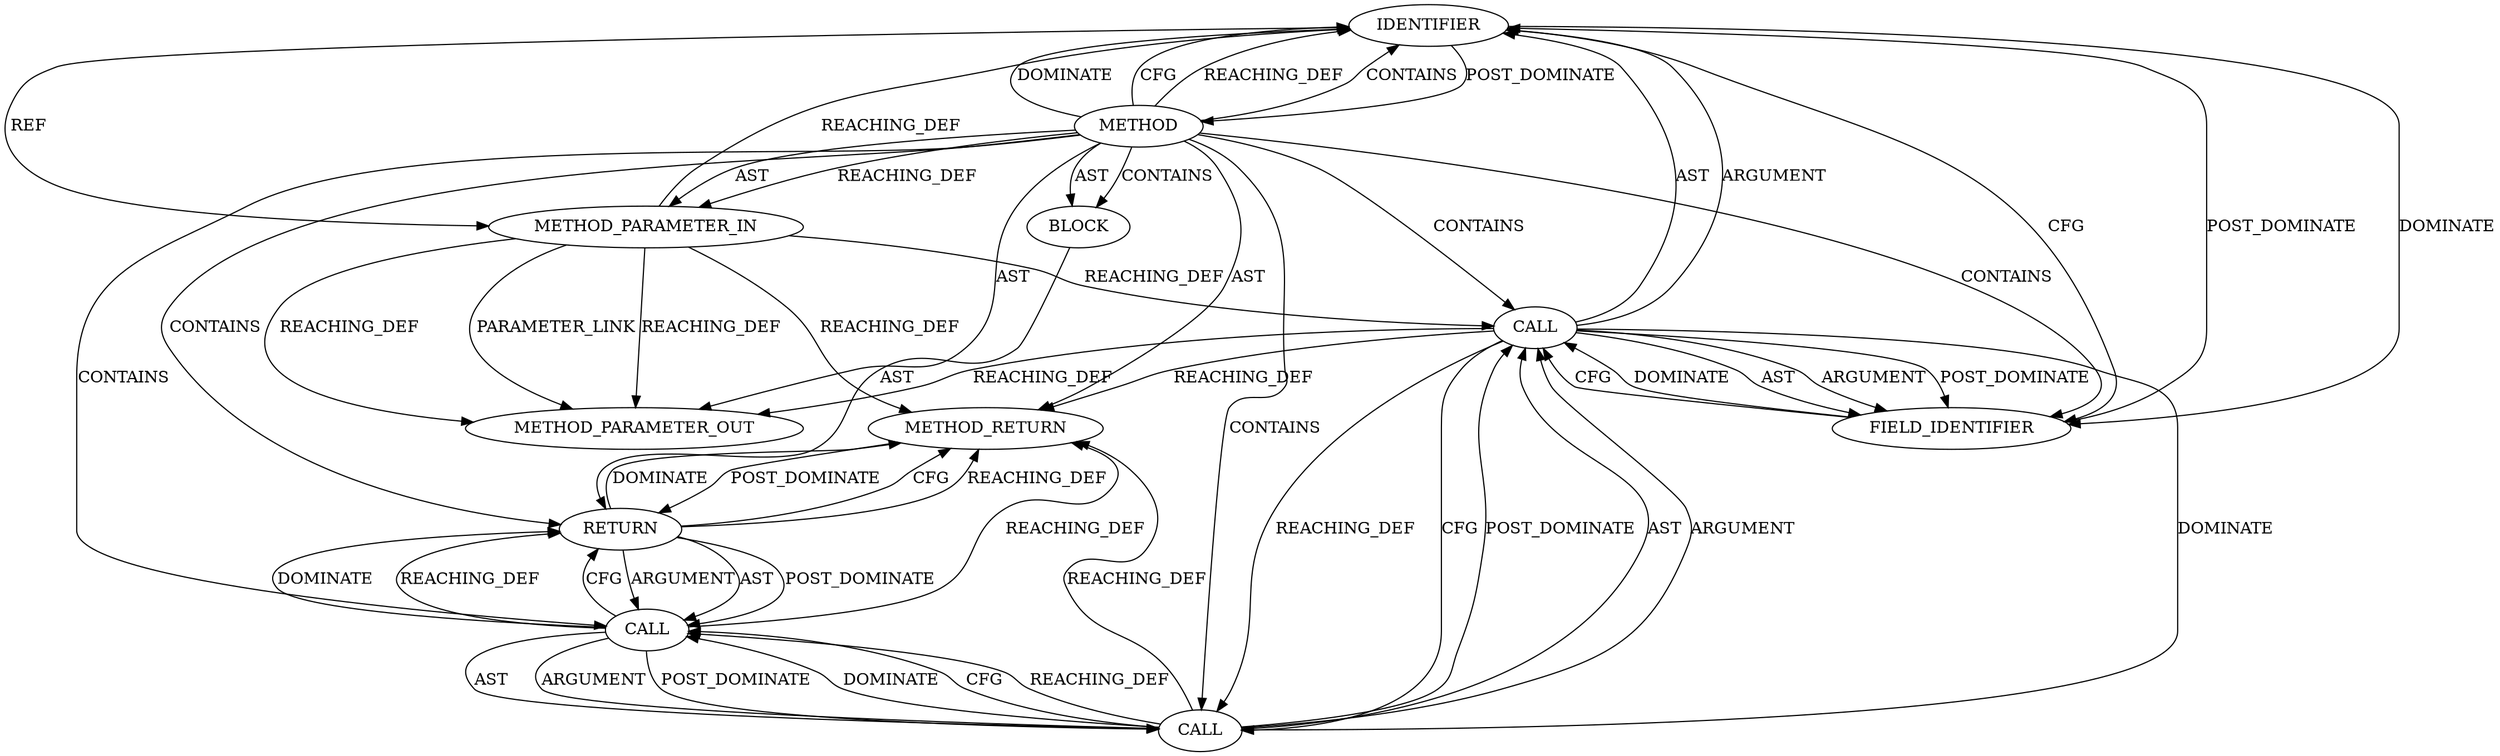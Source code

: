digraph {
  566 [label=IDENTIFIER ORDER=1 ARGUMENT_INDEX=1 CODE="ctx" COLUMN_NUMBER=11 LINE_NUMBER=273 TYPE_FULL_NAME="tls_context*" NAME="ctx"]
  21258 [label=METHOD_PARAMETER_OUT ORDER=1 CODE="struct tls_context *ctx" IS_VARIADIC=false COLUMN_NUMBER=49 LINE_NUMBER=271 TYPE_FULL_NAME="tls_context*" EVALUATION_STRATEGY="BY_VALUE" INDEX=1 NAME="ctx"]
  562 [label=RETURN ORDER=1 ARGUMENT_INDEX=-1 CODE="return !!ctx->partially_sent_record;" COLUMN_NUMBER=2 LINE_NUMBER=273]
  568 [label=METHOD_RETURN ORDER=3 CODE="RET" COLUMN_NUMBER=1 LINE_NUMBER=271 TYPE_FULL_NAME="bool" EVALUATION_STRATEGY="BY_VALUE"]
  564 [label=CALL ORDER=1 ARGUMENT_INDEX=1 CODE="!ctx->partially_sent_record" COLUMN_NUMBER=10 METHOD_FULL_NAME="<operator>.logicalNot" LINE_NUMBER=273 TYPE_FULL_NAME="<empty>" DISPATCH_TYPE="STATIC_DISPATCH" SIGNATURE="" NAME="<operator>.logicalNot"]
  559 [label=METHOD COLUMN_NUMBER=1 LINE_NUMBER=271 COLUMN_NUMBER_END=1 IS_EXTERNAL=false SIGNATURE="bool tls_is_partially_sent_record (tls_context*)" NAME="tls_is_partially_sent_record" AST_PARENT_TYPE="TYPE_DECL" AST_PARENT_FULL_NAME="tls.h:<global>" ORDER=74 CODE="static inline bool tls_is_partially_sent_record(struct tls_context *ctx)
{
	return !!ctx->partially_sent_record;
}" FULL_NAME="tls_is_partially_sent_record" LINE_NUMBER_END=274 FILENAME="tls.h"]
  563 [label=CALL ORDER=1 ARGUMENT_INDEX=-1 CODE="!!ctx->partially_sent_record" COLUMN_NUMBER=9 METHOD_FULL_NAME="<operator>.logicalNot" LINE_NUMBER=273 TYPE_FULL_NAME="<empty>" DISPATCH_TYPE="STATIC_DISPATCH" SIGNATURE="" NAME="<operator>.logicalNot"]
  565 [label=CALL ORDER=1 ARGUMENT_INDEX=1 CODE="ctx->partially_sent_record" COLUMN_NUMBER=11 METHOD_FULL_NAME="<operator>.indirectFieldAccess" LINE_NUMBER=273 TYPE_FULL_NAME="<empty>" DISPATCH_TYPE="STATIC_DISPATCH" SIGNATURE="" NAME="<operator>.indirectFieldAccess"]
  567 [label=FIELD_IDENTIFIER ORDER=2 ARGUMENT_INDEX=2 CODE="partially_sent_record" COLUMN_NUMBER=11 LINE_NUMBER=273 CANONICAL_NAME="partially_sent_record"]
  561 [label=BLOCK ORDER=2 ARGUMENT_INDEX=-1 CODE="{
	return !!ctx->partially_sent_record;
}" COLUMN_NUMBER=1 LINE_NUMBER=272 TYPE_FULL_NAME="void"]
  560 [label=METHOD_PARAMETER_IN ORDER=1 CODE="struct tls_context *ctx" IS_VARIADIC=false COLUMN_NUMBER=49 LINE_NUMBER=271 TYPE_FULL_NAME="tls_context*" EVALUATION_STRATEGY="BY_VALUE" INDEX=1 NAME="ctx"]
  566 -> 559 [label=POST_DOMINATE ]
  559 -> 21258 [label=AST ]
  562 -> 563 [label=ARGUMENT ]
  559 -> 562 [label=CONTAINS ]
  565 -> 567 [label=AST ]
  564 -> 563 [label=DOMINATE ]
  559 -> 560 [label=REACHING_DEF VARIABLE=""]
  561 -> 562 [label=AST ]
  565 -> 564 [label=CFG ]
  560 -> 21258 [label=REACHING_DEF VARIABLE="ctx"]
  560 -> 21258 [label=REACHING_DEF VARIABLE="ctx"]
  564 -> 565 [label=POST_DOMINATE ]
  565 -> 564 [label=DOMINATE ]
  562 -> 568 [label=CFG ]
  563 -> 562 [label=DOMINATE ]
  564 -> 565 [label=AST ]
  565 -> 567 [label=ARGUMENT ]
  562 -> 563 [label=AST ]
  563 -> 568 [label=REACHING_DEF VARIABLE="!!ctx->partially_sent_record"]
  563 -> 562 [label=REACHING_DEF VARIABLE="!!ctx->partially_sent_record"]
  559 -> 563 [label=CONTAINS ]
  559 -> 568 [label=AST ]
  562 -> 568 [label=REACHING_DEF VARIABLE="<RET>"]
  559 -> 561 [label=CONTAINS ]
  559 -> 566 [label=DOMINATE ]
  565 -> 564 [label=REACHING_DEF VARIABLE="ctx->partially_sent_record"]
  564 -> 563 [label=CFG ]
  564 -> 565 [label=ARGUMENT ]
  567 -> 566 [label=POST_DOMINATE ]
  567 -> 565 [label=CFG ]
  564 -> 568 [label=REACHING_DEF VARIABLE="!ctx->partially_sent_record"]
  563 -> 564 [label=POST_DOMINATE ]
  566 -> 560 [label=REF ]
  560 -> 566 [label=REACHING_DEF VARIABLE="ctx"]
  563 -> 564 [label=AST ]
  559 -> 566 [label=CFG ]
  559 -> 560 [label=AST ]
  566 -> 567 [label=DOMINATE ]
  559 -> 561 [label=AST ]
  560 -> 568 [label=REACHING_DEF VARIABLE="ctx"]
  565 -> 566 [label=ARGUMENT ]
  559 -> 566 [label=REACHING_DEF VARIABLE=""]
  559 -> 567 [label=CONTAINS ]
  565 -> 566 [label=AST ]
  566 -> 567 [label=CFG ]
  562 -> 568 [label=DOMINATE ]
  562 -> 563 [label=POST_DOMINATE ]
  559 -> 565 [label=CONTAINS ]
  564 -> 563 [label=REACHING_DEF VARIABLE="!ctx->partially_sent_record"]
  559 -> 564 [label=CONTAINS ]
  560 -> 21258 [label=PARAMETER_LINK ]
  565 -> 568 [label=REACHING_DEF VARIABLE="ctx->partially_sent_record"]
  565 -> 567 [label=POST_DOMINATE ]
  567 -> 565 [label=DOMINATE ]
  563 -> 564 [label=ARGUMENT ]
  559 -> 566 [label=CONTAINS ]
  563 -> 562 [label=CFG ]
  560 -> 565 [label=REACHING_DEF VARIABLE="ctx"]
  568 -> 562 [label=POST_DOMINATE ]
  565 -> 21258 [label=REACHING_DEF VARIABLE="ctx->partially_sent_record"]
}
